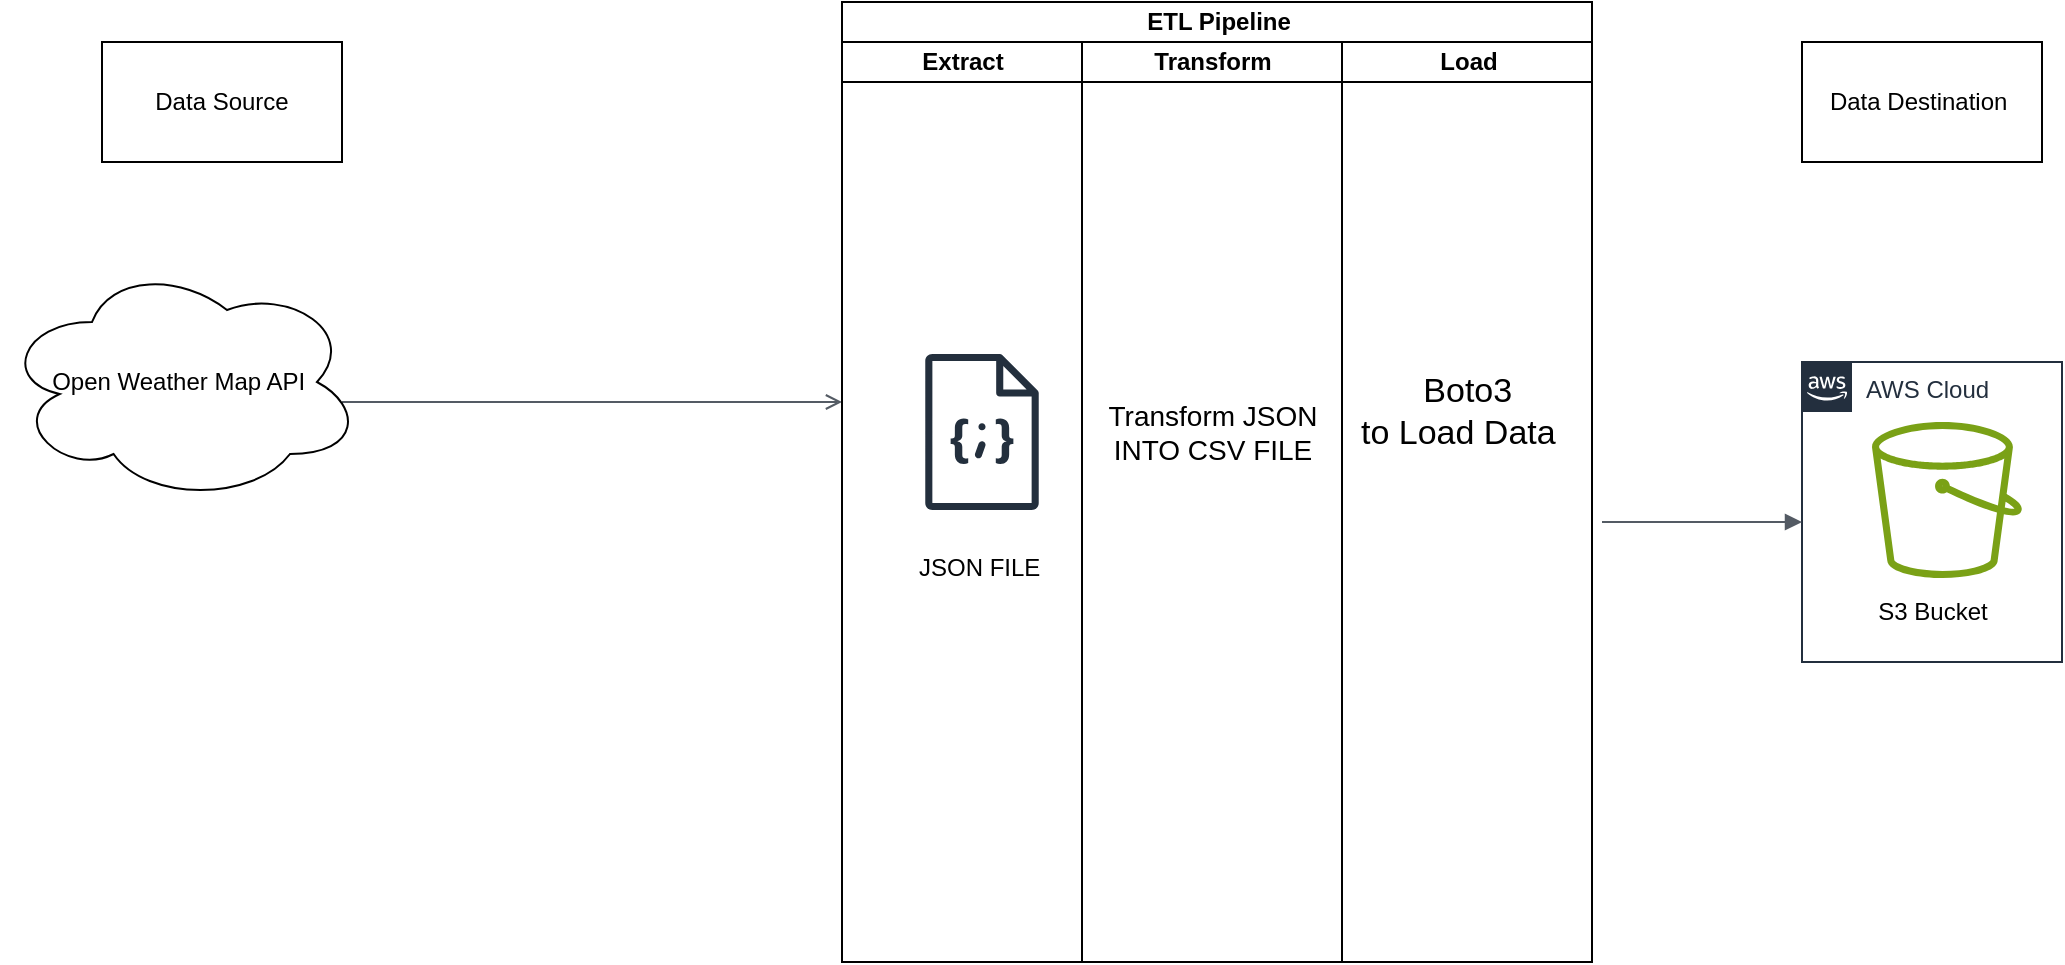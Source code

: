 <mxfile version="26.0.16">
  <diagram name="Page-1" id="CE2Moebcv8FjHW7GwLgG">
    <mxGraphModel dx="1900" dy="557" grid="1" gridSize="10" guides="1" tooltips="1" connect="1" arrows="1" fold="1" page="1" pageScale="1" pageWidth="850" pageHeight="1100" math="0" shadow="0">
      <root>
        <mxCell id="0" />
        <mxCell id="1" parent="0" />
        <mxCell id="njegtHc7196EmQRPdtl_-16" value="AWS Cloud" style="points=[[0,0],[0.25,0],[0.5,0],[0.75,0],[1,0],[1,0.25],[1,0.5],[1,0.75],[1,1],[0.75,1],[0.5,1],[0.25,1],[0,1],[0,0.75],[0,0.5],[0,0.25]];outlineConnect=0;gradientColor=none;html=1;whiteSpace=wrap;fontSize=12;fontStyle=0;container=1;pointerEvents=0;collapsible=0;recursiveResize=0;shape=mxgraph.aws4.group;grIcon=mxgraph.aws4.group_aws_cloud_alt;strokeColor=#232F3E;fillColor=none;verticalAlign=top;align=left;spacingLeft=30;fontColor=#232F3E;dashed=0;" parent="1" vertex="1">
          <mxGeometry x="750" y="190" width="130" height="150" as="geometry" />
        </mxCell>
        <mxCell id="njegtHc7196EmQRPdtl_-32" value="" style="sketch=0;outlineConnect=0;fontColor=#232F3E;gradientColor=none;fillColor=#7AA116;strokeColor=none;dashed=0;verticalLabelPosition=bottom;verticalAlign=top;align=center;html=1;fontSize=12;fontStyle=0;aspect=fixed;pointerEvents=1;shape=mxgraph.aws4.bucket;" parent="njegtHc7196EmQRPdtl_-16" vertex="1">
          <mxGeometry x="35" y="30" width="75" height="78" as="geometry" />
        </mxCell>
        <mxCell id="Ja_N1QwJknuAxMGbjBVY-1" value="S3 Bucket" style="text;html=1;align=center;verticalAlign=middle;resizable=0;points=[];autosize=1;strokeColor=none;fillColor=none;" parent="njegtHc7196EmQRPdtl_-16" vertex="1">
          <mxGeometry x="25" y="110" width="80" height="30" as="geometry" />
        </mxCell>
        <mxCell id="njegtHc7196EmQRPdtl_-30" value="" style="edgeStyle=orthogonalEdgeStyle;html=1;endArrow=open;elbow=vertical;startArrow=none;endFill=0;strokeColor=#545B64;rounded=0;" parent="1" edge="1">
          <mxGeometry width="100" relative="1" as="geometry">
            <mxPoint x="20" y="210" as="sourcePoint" />
            <mxPoint x="270" y="210" as="targetPoint" />
          </mxGeometry>
        </mxCell>
        <mxCell id="njegtHc7196EmQRPdtl_-34" value="Open Weather Map API&amp;nbsp;" style="shape=cloud;whiteSpace=wrap;html=1;" parent="1" vertex="1">
          <mxGeometry x="-150" y="140" width="180" height="120" as="geometry" />
        </mxCell>
        <mxCell id="njegtHc7196EmQRPdtl_-36" value="ETL Pipeline" style="swimlane;childLayout=stackLayout;resizeParent=1;resizeParentMax=0;startSize=20;html=1;" parent="1" vertex="1">
          <mxGeometry x="270.0" y="10" width="375.0" height="480" as="geometry" />
        </mxCell>
        <mxCell id="njegtHc7196EmQRPdtl_-37" value="Extract" style="swimlane;startSize=20;html=1;" parent="njegtHc7196EmQRPdtl_-36" vertex="1">
          <mxGeometry y="20" width="120" height="460" as="geometry" />
        </mxCell>
        <mxCell id="Ja_N1QwJknuAxMGbjBVY-5" value="JSON FILE&amp;nbsp;" style="text;html=1;align=center;verticalAlign=middle;resizable=0;points=[];autosize=1;strokeColor=none;fillColor=none;" parent="njegtHc7196EmQRPdtl_-37" vertex="1">
          <mxGeometry x="25.0" y="248" width="90" height="30" as="geometry" />
        </mxCell>
        <mxCell id="Ja_N1QwJknuAxMGbjBVY-3" value="" style="sketch=0;outlineConnect=0;fontColor=#232F3E;gradientColor=none;fillColor=#232F3D;strokeColor=none;dashed=0;verticalLabelPosition=bottom;verticalAlign=top;align=center;html=1;fontSize=12;fontStyle=0;aspect=fixed;pointerEvents=1;shape=mxgraph.aws4.json_script;" parent="njegtHc7196EmQRPdtl_-37" vertex="1">
          <mxGeometry x="41.5" y="156" width="57" height="78" as="geometry" />
        </mxCell>
        <mxCell id="njegtHc7196EmQRPdtl_-38" value="Transform" style="swimlane;startSize=20;html=1;" parent="njegtHc7196EmQRPdtl_-36" vertex="1">
          <mxGeometry x="120" y="20" width="130.0" height="460" as="geometry" />
        </mxCell>
        <mxCell id="Ja_N1QwJknuAxMGbjBVY-4" value="Transform JSON&lt;div&gt;INTO CSV FILE&lt;/div&gt;" style="text;html=1;align=center;verticalAlign=middle;resizable=0;points=[];autosize=1;strokeColor=none;fillColor=none;fontSize=14;" parent="njegtHc7196EmQRPdtl_-38" vertex="1">
          <mxGeometry x="-4.547e-13" y="170" width="130" height="50" as="geometry" />
        </mxCell>
        <mxCell id="njegtHc7196EmQRPdtl_-39" value="Load" style="swimlane;startSize=20;html=1;" parent="njegtHc7196EmQRPdtl_-36" vertex="1">
          <mxGeometry x="250.0" y="20" width="125" height="460" as="geometry" />
        </mxCell>
        <mxCell id="Ja_N1QwJknuAxMGbjBVY-7" value="&lt;font&gt;&amp;nbsp;Boto3&lt;/font&gt;&lt;div&gt;to Load Data&amp;nbsp;&lt;/div&gt;" style="text;html=1;align=center;verticalAlign=middle;resizable=0;points=[];autosize=1;strokeColor=none;fillColor=none;fontSize=17;" parent="njegtHc7196EmQRPdtl_-39" vertex="1">
          <mxGeometry x="-5" y="160" width="130" height="50" as="geometry" />
        </mxCell>
        <mxCell id="Ja_N1QwJknuAxMGbjBVY-13" value="" style="edgeStyle=orthogonalEdgeStyle;html=1;endArrow=block;elbow=vertical;startArrow=none;endFill=1;strokeColor=#545B64;rounded=0;" parent="1" edge="1">
          <mxGeometry width="100" relative="1" as="geometry">
            <mxPoint x="650" y="270" as="sourcePoint" />
            <mxPoint x="750" y="270" as="targetPoint" />
            <Array as="points">
              <mxPoint x="650" y="270" />
              <mxPoint x="650" y="270" />
            </Array>
          </mxGeometry>
        </mxCell>
        <mxCell id="Ja_N1QwJknuAxMGbjBVY-14" value="Data Destination&amp;nbsp;" style="whiteSpace=wrap;html=1;" parent="1" vertex="1">
          <mxGeometry x="750" y="30" width="120" height="60" as="geometry" />
        </mxCell>
        <mxCell id="Ja_N1QwJknuAxMGbjBVY-17" value="Data Source" style="whiteSpace=wrap;html=1;" parent="1" vertex="1">
          <mxGeometry x="-100" y="30" width="120" height="60" as="geometry" />
        </mxCell>
      </root>
    </mxGraphModel>
  </diagram>
</mxfile>
